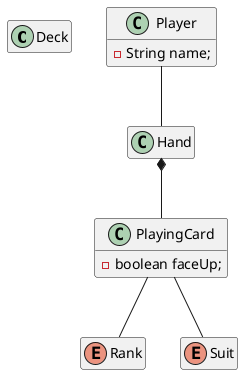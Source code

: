 @startuml
Class Deck

Class Hand

Class Player {
  -String name;
}

Class PlayingCard {
  -boolean faceUp;
}

enum Rank
enum Suit

Player -- Hand
Hand *-- PlayingCard
PlayingCard -- Rank
PlayingCard -- Suit

hide Deck fields
hide Deck methods
hide Hand fields
hide Hand methods
hide Player methods
hide PlayingCard methods
hide Rank fields
hide Rank methods
hide Suit fields
hide Suit methods

@enduml